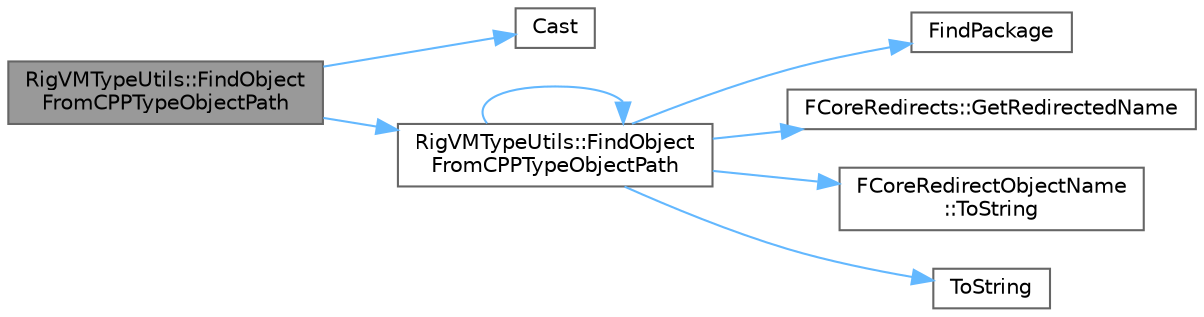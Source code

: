 digraph "RigVMTypeUtils::FindObjectFromCPPTypeObjectPath"
{
 // INTERACTIVE_SVG=YES
 // LATEX_PDF_SIZE
  bgcolor="transparent";
  edge [fontname=Helvetica,fontsize=10,labelfontname=Helvetica,labelfontsize=10];
  node [fontname=Helvetica,fontsize=10,shape=box,height=0.2,width=0.4];
  rankdir="LR";
  Node1 [id="Node000001",label="RigVMTypeUtils::FindObject\lFromCPPTypeObjectPath",height=0.2,width=0.4,color="gray40", fillcolor="grey60", style="filled", fontcolor="black",tooltip=" "];
  Node1 -> Node2 [id="edge1_Node000001_Node000002",color="steelblue1",style="solid",tooltip=" "];
  Node2 [id="Node000002",label="Cast",height=0.2,width=0.4,color="grey40", fillcolor="white", style="filled",URL="$d4/d55/Casts_8h.html#af337187a7ebe36fac35ea41db8a65ba9",tooltip=" "];
  Node1 -> Node3 [id="edge2_Node000001_Node000003",color="steelblue1",style="solid",tooltip=" "];
  Node3 [id="Node000003",label="RigVMTypeUtils::FindObject\lFromCPPTypeObjectPath",height=0.2,width=0.4,color="grey40", fillcolor="white", style="filled",URL="$d9/d01/namespaceRigVMTypeUtils.html#abfedcf9a4b916f7b871bd103e31de5b3",tooltip=" "];
  Node3 -> Node3 [id="edge3_Node000003_Node000003",color="steelblue1",style="solid",tooltip=" "];
  Node3 -> Node4 [id="edge4_Node000003_Node000004",color="steelblue1",style="solid",tooltip=" "];
  Node4 [id="Node000004",label="FindPackage",height=0.2,width=0.4,color="grey40", fillcolor="white", style="filled",URL="$d0/da9/UObjectGlobals_8h.html#a1a55146f0da98ba99749d921816a39e4",tooltip="Find an existing package by name."];
  Node3 -> Node5 [id="edge5_Node000003_Node000005",color="steelblue1",style="solid",tooltip=" "];
  Node5 [id="Node000005",label="FCoreRedirects::GetRedirectedName",height=0.2,width=0.4,color="grey40", fillcolor="white", style="filled",URL="$d5/d3a/structFCoreRedirects.html#a5fbd56967557c17467b5ad7dd30a31ff",tooltip="Returns a redirected version of the object name."];
  Node3 -> Node6 [id="edge6_Node000003_Node000006",color="steelblue1",style="solid",tooltip=" "];
  Node6 [id="Node000006",label="FCoreRedirectObjectName\l::ToString",height=0.2,width=0.4,color="grey40", fillcolor="white", style="filled",URL="$d7/d91/structFCoreRedirectObjectName.html#ac0cbe7ae3001a8b85d6939aaae967b28",tooltip="Creates FString version."];
  Node3 -> Node7 [id="edge7_Node000003_Node000007",color="steelblue1",style="solid",tooltip=" "];
  Node7 [id="Node000007",label="ToString",height=0.2,width=0.4,color="grey40", fillcolor="white", style="filled",URL="$d2/d8f/LogVerbosity_8h.html#abe3b25435b45e4cad83b33d44ab05d86",tooltip="Converts verbosity to a string."];
}
